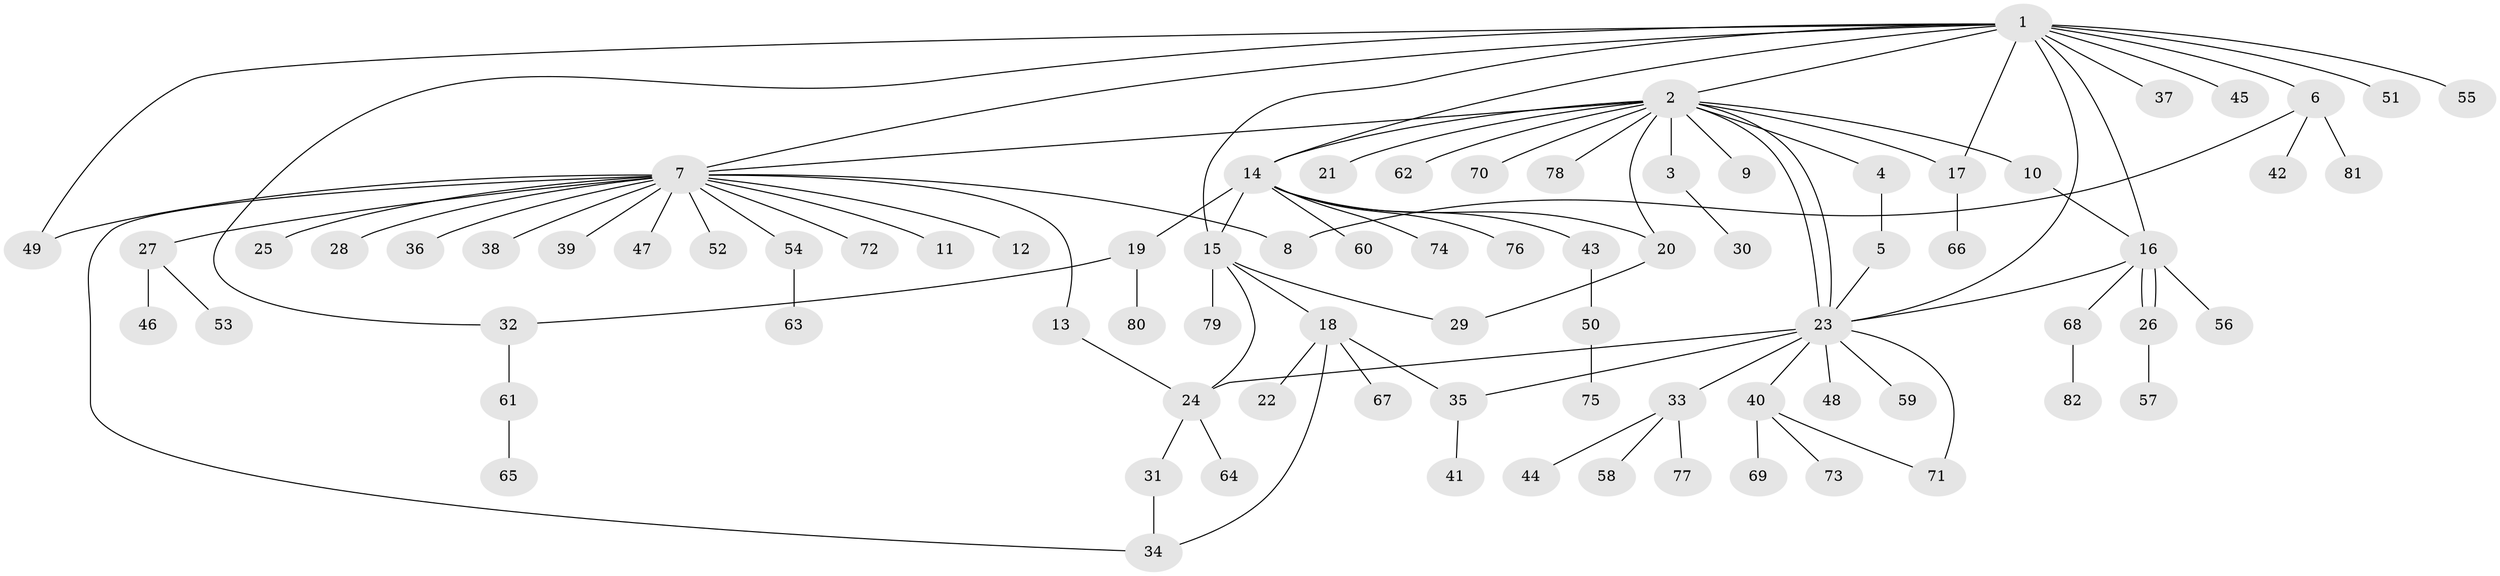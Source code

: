 // coarse degree distribution, {15: 0.03278688524590164, 2: 0.14754098360655737, 3: 0.06557377049180328, 17: 0.01639344262295082, 1: 0.639344262295082, 5: 0.03278688524590164, 9: 0.01639344262295082, 6: 0.01639344262295082, 4: 0.01639344262295082, 13: 0.01639344262295082}
// Generated by graph-tools (version 1.1) at 2025/51/02/27/25 19:51:55]
// undirected, 82 vertices, 102 edges
graph export_dot {
graph [start="1"]
  node [color=gray90,style=filled];
  1;
  2;
  3;
  4;
  5;
  6;
  7;
  8;
  9;
  10;
  11;
  12;
  13;
  14;
  15;
  16;
  17;
  18;
  19;
  20;
  21;
  22;
  23;
  24;
  25;
  26;
  27;
  28;
  29;
  30;
  31;
  32;
  33;
  34;
  35;
  36;
  37;
  38;
  39;
  40;
  41;
  42;
  43;
  44;
  45;
  46;
  47;
  48;
  49;
  50;
  51;
  52;
  53;
  54;
  55;
  56;
  57;
  58;
  59;
  60;
  61;
  62;
  63;
  64;
  65;
  66;
  67;
  68;
  69;
  70;
  71;
  72;
  73;
  74;
  75;
  76;
  77;
  78;
  79;
  80;
  81;
  82;
  1 -- 2;
  1 -- 6;
  1 -- 7;
  1 -- 14;
  1 -- 15;
  1 -- 16;
  1 -- 17;
  1 -- 23;
  1 -- 32;
  1 -- 37;
  1 -- 45;
  1 -- 49;
  1 -- 51;
  1 -- 55;
  2 -- 3;
  2 -- 4;
  2 -- 7;
  2 -- 9;
  2 -- 10;
  2 -- 14;
  2 -- 17;
  2 -- 20;
  2 -- 21;
  2 -- 23;
  2 -- 23;
  2 -- 62;
  2 -- 70;
  2 -- 78;
  3 -- 30;
  4 -- 5;
  5 -- 23;
  6 -- 8;
  6 -- 42;
  6 -- 81;
  7 -- 8;
  7 -- 11;
  7 -- 12;
  7 -- 13;
  7 -- 25;
  7 -- 27;
  7 -- 28;
  7 -- 34;
  7 -- 36;
  7 -- 38;
  7 -- 39;
  7 -- 47;
  7 -- 49;
  7 -- 52;
  7 -- 54;
  7 -- 72;
  10 -- 16;
  13 -- 24;
  14 -- 15;
  14 -- 19;
  14 -- 20;
  14 -- 43;
  14 -- 60;
  14 -- 74;
  14 -- 76;
  15 -- 18;
  15 -- 24;
  15 -- 29;
  15 -- 79;
  16 -- 23;
  16 -- 26;
  16 -- 26;
  16 -- 56;
  16 -- 68;
  17 -- 66;
  18 -- 22;
  18 -- 34;
  18 -- 35;
  18 -- 67;
  19 -- 32;
  19 -- 80;
  20 -- 29;
  23 -- 24;
  23 -- 33;
  23 -- 35;
  23 -- 40;
  23 -- 48;
  23 -- 59;
  23 -- 71;
  24 -- 31;
  24 -- 64;
  26 -- 57;
  27 -- 46;
  27 -- 53;
  31 -- 34;
  32 -- 61;
  33 -- 44;
  33 -- 58;
  33 -- 77;
  35 -- 41;
  40 -- 69;
  40 -- 71;
  40 -- 73;
  43 -- 50;
  50 -- 75;
  54 -- 63;
  61 -- 65;
  68 -- 82;
}
